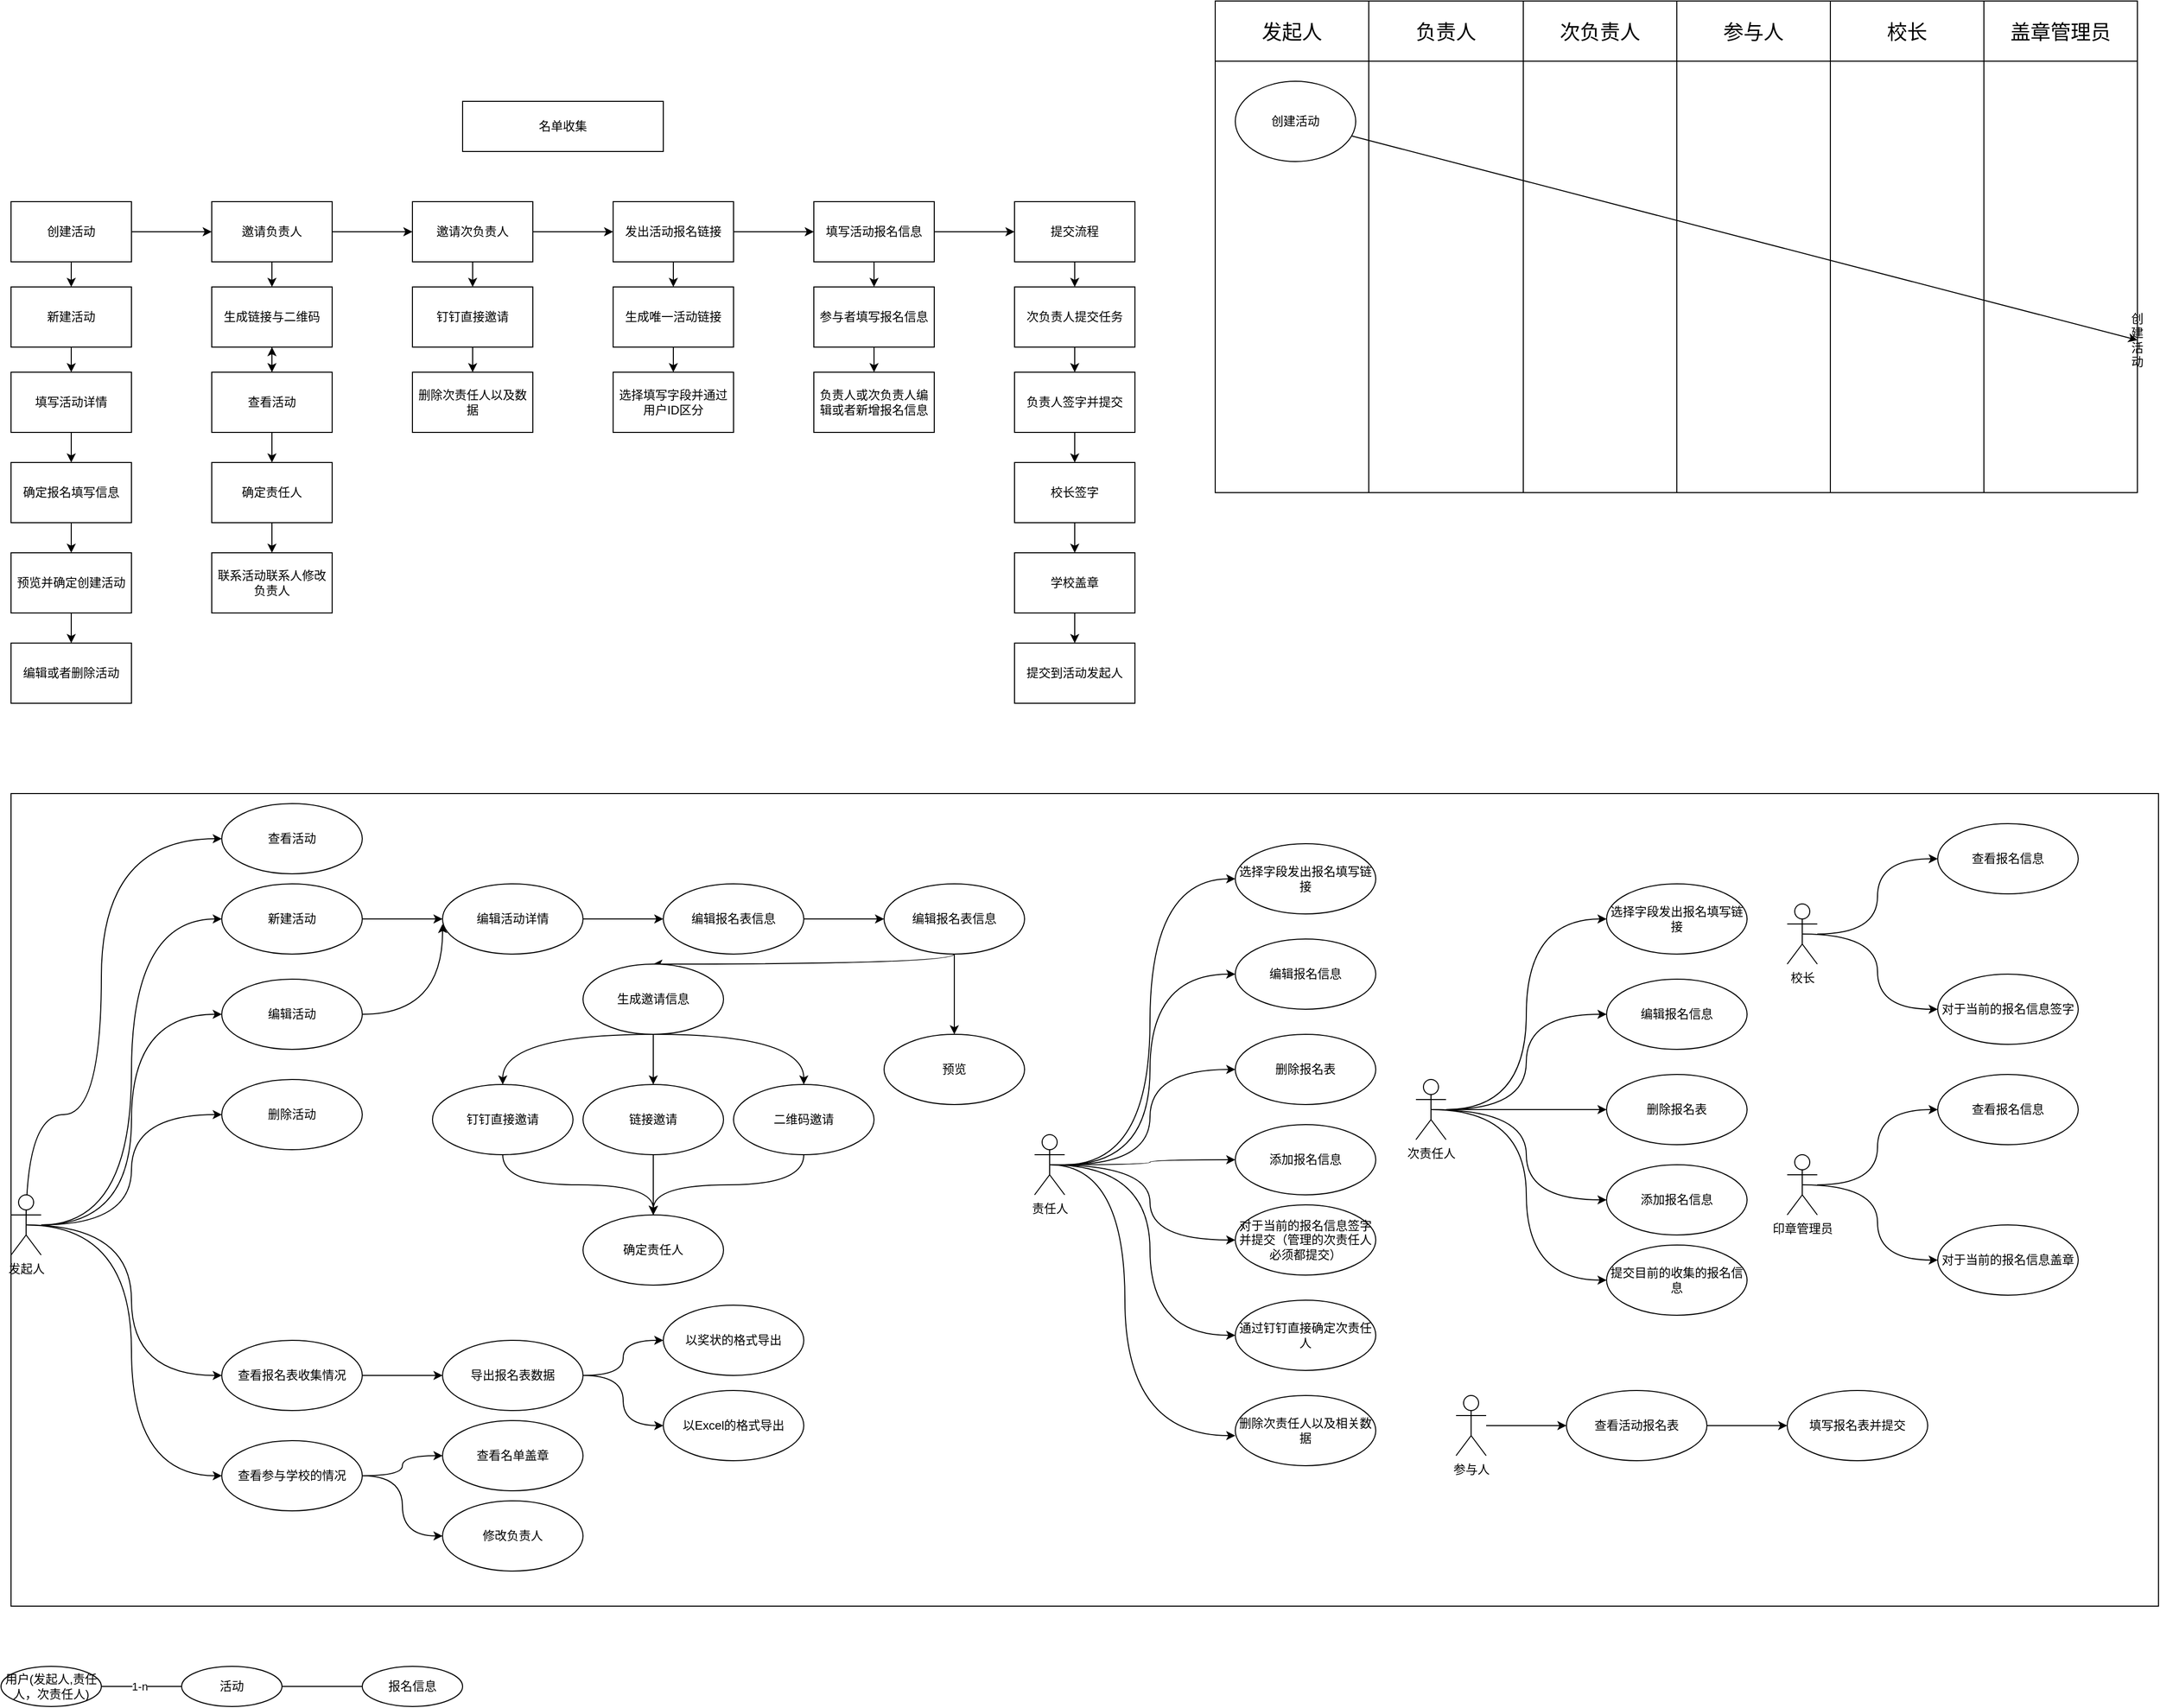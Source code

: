 <mxfile version="24.7.1" type="github">
  <diagram name="Page-1" id="edf60f1a-56cd-e834-aa8a-f176f3a09ee4">
    <mxGraphModel dx="1050" dy="557" grid="1" gridSize="10" guides="1" tooltips="1" connect="1" arrows="1" fold="1" page="1" pageScale="1" pageWidth="1100" pageHeight="850" background="none" math="0" shadow="0">
      <root>
        <mxCell id="0" />
        <mxCell id="1" parent="0" />
        <mxCell id="x5lYrM1FFVLCx4R_UeDV-64" value="" style="rounded=0;whiteSpace=wrap;html=1;movable=1;resizable=1;rotatable=1;deletable=1;editable=1;locked=0;connectable=1;" parent="1" vertex="1">
          <mxGeometry x="40" y="870" width="2140" height="810" as="geometry" />
        </mxCell>
        <mxCell id="x5lYrM1FFVLCx4R_UeDV-1" value="名单收集" style="rounded=0;whiteSpace=wrap;html=1;" parent="1" vertex="1">
          <mxGeometry x="490" y="180" width="200" height="50" as="geometry" />
        </mxCell>
        <mxCell id="x5lYrM1FFVLCx4R_UeDV-5" value="" style="edgeStyle=orthogonalEdgeStyle;rounded=0;orthogonalLoop=1;jettySize=auto;html=1;" parent="1" source="x5lYrM1FFVLCx4R_UeDV-2" target="x5lYrM1FFVLCx4R_UeDV-4" edge="1">
          <mxGeometry relative="1" as="geometry" />
        </mxCell>
        <mxCell id="x5lYrM1FFVLCx4R_UeDV-19" value="" style="edgeStyle=orthogonalEdgeStyle;rounded=0;orthogonalLoop=1;jettySize=auto;html=1;" parent="1" source="x5lYrM1FFVLCx4R_UeDV-2" target="x5lYrM1FFVLCx4R_UeDV-18" edge="1">
          <mxGeometry relative="1" as="geometry" />
        </mxCell>
        <mxCell id="x5lYrM1FFVLCx4R_UeDV-2" value="创建活动" style="rounded=0;whiteSpace=wrap;html=1;" parent="1" vertex="1">
          <mxGeometry x="40" y="280" width="120" height="60" as="geometry" />
        </mxCell>
        <mxCell id="x5lYrM1FFVLCx4R_UeDV-7" value="" style="edgeStyle=orthogonalEdgeStyle;rounded=0;orthogonalLoop=1;jettySize=auto;html=1;" parent="1" source="x5lYrM1FFVLCx4R_UeDV-4" target="x5lYrM1FFVLCx4R_UeDV-6" edge="1">
          <mxGeometry relative="1" as="geometry" />
        </mxCell>
        <mxCell id="x5lYrM1FFVLCx4R_UeDV-31" value="" style="edgeStyle=orthogonalEdgeStyle;rounded=0;orthogonalLoop=1;jettySize=auto;html=1;" parent="1" source="x5lYrM1FFVLCx4R_UeDV-4" target="x5lYrM1FFVLCx4R_UeDV-30" edge="1">
          <mxGeometry relative="1" as="geometry" />
        </mxCell>
        <mxCell id="x5lYrM1FFVLCx4R_UeDV-4" value="邀请负责人" style="rounded=0;whiteSpace=wrap;html=1;" parent="1" vertex="1">
          <mxGeometry x="240" y="280" width="120" height="60" as="geometry" />
        </mxCell>
        <mxCell id="x5lYrM1FFVLCx4R_UeDV-9" value="" style="edgeStyle=orthogonalEdgeStyle;rounded=0;orthogonalLoop=1;jettySize=auto;html=1;" parent="1" source="x5lYrM1FFVLCx4R_UeDV-6" target="x5lYrM1FFVLCx4R_UeDV-8" edge="1">
          <mxGeometry relative="1" as="geometry" />
        </mxCell>
        <mxCell id="x5lYrM1FFVLCx4R_UeDV-40" value="" style="edgeStyle=orthogonalEdgeStyle;rounded=0;orthogonalLoop=1;jettySize=auto;html=1;" parent="1" source="x5lYrM1FFVLCx4R_UeDV-6" target="x5lYrM1FFVLCx4R_UeDV-39" edge="1">
          <mxGeometry relative="1" as="geometry" />
        </mxCell>
        <mxCell id="x5lYrM1FFVLCx4R_UeDV-6" value="邀请次负责人" style="whiteSpace=wrap;html=1;rounded=0;" parent="1" vertex="1">
          <mxGeometry x="440" y="280" width="120" height="60" as="geometry" />
        </mxCell>
        <mxCell id="x5lYrM1FFVLCx4R_UeDV-11" value="" style="edgeStyle=orthogonalEdgeStyle;rounded=0;orthogonalLoop=1;jettySize=auto;html=1;" parent="1" source="x5lYrM1FFVLCx4R_UeDV-8" target="x5lYrM1FFVLCx4R_UeDV-10" edge="1">
          <mxGeometry relative="1" as="geometry" />
        </mxCell>
        <mxCell id="x5lYrM1FFVLCx4R_UeDV-44" value="" style="edgeStyle=orthogonalEdgeStyle;rounded=0;orthogonalLoop=1;jettySize=auto;html=1;" parent="1" source="x5lYrM1FFVLCx4R_UeDV-8" target="x5lYrM1FFVLCx4R_UeDV-43" edge="1">
          <mxGeometry relative="1" as="geometry" />
        </mxCell>
        <mxCell id="x5lYrM1FFVLCx4R_UeDV-8" value="发出活动报名链接" style="whiteSpace=wrap;html=1;rounded=0;" parent="1" vertex="1">
          <mxGeometry x="640" y="280" width="120" height="60" as="geometry" />
        </mxCell>
        <mxCell id="x5lYrM1FFVLCx4R_UeDV-15" value="" style="edgeStyle=orthogonalEdgeStyle;rounded=0;orthogonalLoop=1;jettySize=auto;html=1;" parent="1" source="x5lYrM1FFVLCx4R_UeDV-10" target="x5lYrM1FFVLCx4R_UeDV-14" edge="1">
          <mxGeometry relative="1" as="geometry" />
        </mxCell>
        <mxCell id="x5lYrM1FFVLCx4R_UeDV-50" value="" style="edgeStyle=orthogonalEdgeStyle;rounded=0;orthogonalLoop=1;jettySize=auto;html=1;" parent="1" source="x5lYrM1FFVLCx4R_UeDV-10" target="x5lYrM1FFVLCx4R_UeDV-49" edge="1">
          <mxGeometry relative="1" as="geometry" />
        </mxCell>
        <mxCell id="x5lYrM1FFVLCx4R_UeDV-10" value="填写活动报名信息" style="whiteSpace=wrap;html=1;rounded=0;" parent="1" vertex="1">
          <mxGeometry x="840" y="280" width="120" height="60" as="geometry" />
        </mxCell>
        <mxCell id="x5lYrM1FFVLCx4R_UeDV-54" value="" style="edgeStyle=orthogonalEdgeStyle;rounded=0;orthogonalLoop=1;jettySize=auto;html=1;" parent="1" source="x5lYrM1FFVLCx4R_UeDV-14" target="x5lYrM1FFVLCx4R_UeDV-53" edge="1">
          <mxGeometry relative="1" as="geometry" />
        </mxCell>
        <mxCell id="x5lYrM1FFVLCx4R_UeDV-14" value="提交流程" style="whiteSpace=wrap;html=1;rounded=0;" parent="1" vertex="1">
          <mxGeometry x="1040" y="280" width="120" height="60" as="geometry" />
        </mxCell>
        <mxCell id="x5lYrM1FFVLCx4R_UeDV-21" value="" style="edgeStyle=orthogonalEdgeStyle;rounded=0;orthogonalLoop=1;jettySize=auto;html=1;" parent="1" source="x5lYrM1FFVLCx4R_UeDV-18" target="x5lYrM1FFVLCx4R_UeDV-20" edge="1">
          <mxGeometry relative="1" as="geometry" />
        </mxCell>
        <mxCell id="x5lYrM1FFVLCx4R_UeDV-18" value="新建活动" style="whiteSpace=wrap;html=1;rounded=0;" parent="1" vertex="1">
          <mxGeometry x="40" y="365" width="120" height="60" as="geometry" />
        </mxCell>
        <mxCell id="x5lYrM1FFVLCx4R_UeDV-25" value="" style="edgeStyle=orthogonalEdgeStyle;rounded=0;orthogonalLoop=1;jettySize=auto;html=1;" parent="1" source="x5lYrM1FFVLCx4R_UeDV-20" target="x5lYrM1FFVLCx4R_UeDV-24" edge="1">
          <mxGeometry relative="1" as="geometry" />
        </mxCell>
        <mxCell id="x5lYrM1FFVLCx4R_UeDV-20" value="填写活动详情" style="whiteSpace=wrap;html=1;rounded=0;" parent="1" vertex="1">
          <mxGeometry x="40" y="450" width="120" height="60" as="geometry" />
        </mxCell>
        <mxCell id="x5lYrM1FFVLCx4R_UeDV-27" value="" style="edgeStyle=orthogonalEdgeStyle;rounded=0;orthogonalLoop=1;jettySize=auto;html=1;" parent="1" source="x5lYrM1FFVLCx4R_UeDV-24" target="x5lYrM1FFVLCx4R_UeDV-26" edge="1">
          <mxGeometry relative="1" as="geometry" />
        </mxCell>
        <mxCell id="x5lYrM1FFVLCx4R_UeDV-24" value="确定报名填写信息" style="whiteSpace=wrap;html=1;rounded=0;" parent="1" vertex="1">
          <mxGeometry x="40" y="540" width="120" height="60" as="geometry" />
        </mxCell>
        <mxCell id="x5lYrM1FFVLCx4R_UeDV-29" value="" style="edgeStyle=orthogonalEdgeStyle;rounded=0;orthogonalLoop=1;jettySize=auto;html=1;" parent="1" source="x5lYrM1FFVLCx4R_UeDV-26" target="x5lYrM1FFVLCx4R_UeDV-28" edge="1">
          <mxGeometry relative="1" as="geometry" />
        </mxCell>
        <mxCell id="x5lYrM1FFVLCx4R_UeDV-26" value="预览并确定创建活动" style="whiteSpace=wrap;html=1;rounded=0;" parent="1" vertex="1">
          <mxGeometry x="40" y="630" width="120" height="60" as="geometry" />
        </mxCell>
        <mxCell id="x5lYrM1FFVLCx4R_UeDV-28" value="编辑或者删除活动" style="whiteSpace=wrap;html=1;rounded=0;" parent="1" vertex="1">
          <mxGeometry x="40" y="720" width="120" height="60" as="geometry" />
        </mxCell>
        <mxCell id="x5lYrM1FFVLCx4R_UeDV-33" value="" style="edgeStyle=orthogonalEdgeStyle;rounded=0;orthogonalLoop=1;jettySize=auto;html=1;" parent="1" source="x5lYrM1FFVLCx4R_UeDV-30" target="x5lYrM1FFVLCx4R_UeDV-32" edge="1">
          <mxGeometry relative="1" as="geometry" />
        </mxCell>
        <mxCell id="x5lYrM1FFVLCx4R_UeDV-30" value="生成链接与二维码" style="whiteSpace=wrap;html=1;rounded=0;" parent="1" vertex="1">
          <mxGeometry x="240" y="365" width="120" height="60" as="geometry" />
        </mxCell>
        <mxCell id="x5lYrM1FFVLCx4R_UeDV-35" value="" style="edgeStyle=orthogonalEdgeStyle;rounded=0;orthogonalLoop=1;jettySize=auto;html=1;" parent="1" source="x5lYrM1FFVLCx4R_UeDV-32" target="x5lYrM1FFVLCx4R_UeDV-34" edge="1">
          <mxGeometry relative="1" as="geometry" />
        </mxCell>
        <mxCell id="x5lYrM1FFVLCx4R_UeDV-36" value="" style="edgeStyle=orthogonalEdgeStyle;rounded=0;orthogonalLoop=1;jettySize=auto;html=1;" parent="1" source="x5lYrM1FFVLCx4R_UeDV-32" target="x5lYrM1FFVLCx4R_UeDV-30" edge="1">
          <mxGeometry relative="1" as="geometry" />
        </mxCell>
        <mxCell id="x5lYrM1FFVLCx4R_UeDV-32" value="查看活动" style="whiteSpace=wrap;html=1;rounded=0;" parent="1" vertex="1">
          <mxGeometry x="240" y="450" width="120" height="60" as="geometry" />
        </mxCell>
        <mxCell id="x5lYrM1FFVLCx4R_UeDV-38" value="" style="edgeStyle=orthogonalEdgeStyle;rounded=0;orthogonalLoop=1;jettySize=auto;html=1;" parent="1" source="x5lYrM1FFVLCx4R_UeDV-34" target="x5lYrM1FFVLCx4R_UeDV-37" edge="1">
          <mxGeometry relative="1" as="geometry" />
        </mxCell>
        <mxCell id="x5lYrM1FFVLCx4R_UeDV-34" value="确定责任人" style="whiteSpace=wrap;html=1;rounded=0;" parent="1" vertex="1">
          <mxGeometry x="240" y="540" width="120" height="60" as="geometry" />
        </mxCell>
        <mxCell id="x5lYrM1FFVLCx4R_UeDV-37" value="联系活动联系人修改负责人" style="whiteSpace=wrap;html=1;rounded=0;" parent="1" vertex="1">
          <mxGeometry x="240" y="630" width="120" height="60" as="geometry" />
        </mxCell>
        <mxCell id="x5lYrM1FFVLCx4R_UeDV-42" value="" style="edgeStyle=orthogonalEdgeStyle;rounded=0;orthogonalLoop=1;jettySize=auto;html=1;" parent="1" source="x5lYrM1FFVLCx4R_UeDV-39" target="x5lYrM1FFVLCx4R_UeDV-41" edge="1">
          <mxGeometry relative="1" as="geometry" />
        </mxCell>
        <mxCell id="x5lYrM1FFVLCx4R_UeDV-39" value="钉钉直接邀请" style="whiteSpace=wrap;html=1;rounded=0;" parent="1" vertex="1">
          <mxGeometry x="440" y="365" width="120" height="60" as="geometry" />
        </mxCell>
        <mxCell id="x5lYrM1FFVLCx4R_UeDV-41" value="删除次责任人以及数据" style="whiteSpace=wrap;html=1;rounded=0;" parent="1" vertex="1">
          <mxGeometry x="440" y="450" width="120" height="60" as="geometry" />
        </mxCell>
        <mxCell id="x5lYrM1FFVLCx4R_UeDV-46" value="" style="edgeStyle=orthogonalEdgeStyle;rounded=0;orthogonalLoop=1;jettySize=auto;html=1;" parent="1" source="x5lYrM1FFVLCx4R_UeDV-43" target="x5lYrM1FFVLCx4R_UeDV-45" edge="1">
          <mxGeometry relative="1" as="geometry" />
        </mxCell>
        <mxCell id="x5lYrM1FFVLCx4R_UeDV-43" value="生成唯一活动链接" style="whiteSpace=wrap;html=1;rounded=0;" parent="1" vertex="1">
          <mxGeometry x="640" y="365" width="120" height="60" as="geometry" />
        </mxCell>
        <mxCell id="x5lYrM1FFVLCx4R_UeDV-45" value="选择填写字段并通过用户ID区分" style="whiteSpace=wrap;html=1;rounded=0;" parent="1" vertex="1">
          <mxGeometry x="640" y="450" width="120" height="60" as="geometry" />
        </mxCell>
        <mxCell id="x5lYrM1FFVLCx4R_UeDV-52" value="" style="edgeStyle=orthogonalEdgeStyle;rounded=0;orthogonalLoop=1;jettySize=auto;html=1;" parent="1" source="x5lYrM1FFVLCx4R_UeDV-49" target="x5lYrM1FFVLCx4R_UeDV-51" edge="1">
          <mxGeometry relative="1" as="geometry" />
        </mxCell>
        <mxCell id="x5lYrM1FFVLCx4R_UeDV-49" value="参与者填写报名信息" style="whiteSpace=wrap;html=1;rounded=0;" parent="1" vertex="1">
          <mxGeometry x="840" y="365" width="120" height="60" as="geometry" />
        </mxCell>
        <mxCell id="x5lYrM1FFVLCx4R_UeDV-51" value="负责人或次负责人编辑或者新增报名信息" style="whiteSpace=wrap;html=1;rounded=0;" parent="1" vertex="1">
          <mxGeometry x="840" y="450" width="120" height="60" as="geometry" />
        </mxCell>
        <mxCell id="x5lYrM1FFVLCx4R_UeDV-56" value="" style="edgeStyle=orthogonalEdgeStyle;rounded=0;orthogonalLoop=1;jettySize=auto;html=1;" parent="1" source="x5lYrM1FFVLCx4R_UeDV-53" target="x5lYrM1FFVLCx4R_UeDV-55" edge="1">
          <mxGeometry relative="1" as="geometry" />
        </mxCell>
        <mxCell id="x5lYrM1FFVLCx4R_UeDV-53" value="次负责人提交任务" style="whiteSpace=wrap;html=1;rounded=0;" parent="1" vertex="1">
          <mxGeometry x="1040" y="365" width="120" height="60" as="geometry" />
        </mxCell>
        <mxCell id="x5lYrM1FFVLCx4R_UeDV-58" value="" style="edgeStyle=orthogonalEdgeStyle;rounded=0;orthogonalLoop=1;jettySize=auto;html=1;" parent="1" source="x5lYrM1FFVLCx4R_UeDV-55" target="x5lYrM1FFVLCx4R_UeDV-57" edge="1">
          <mxGeometry relative="1" as="geometry" />
        </mxCell>
        <mxCell id="x5lYrM1FFVLCx4R_UeDV-55" value="负责人签字并提交" style="whiteSpace=wrap;html=1;rounded=0;" parent="1" vertex="1">
          <mxGeometry x="1040" y="450" width="120" height="60" as="geometry" />
        </mxCell>
        <mxCell id="x5lYrM1FFVLCx4R_UeDV-60" value="" style="edgeStyle=orthogonalEdgeStyle;rounded=0;orthogonalLoop=1;jettySize=auto;html=1;" parent="1" source="x5lYrM1FFVLCx4R_UeDV-57" target="x5lYrM1FFVLCx4R_UeDV-59" edge="1">
          <mxGeometry relative="1" as="geometry" />
        </mxCell>
        <mxCell id="x5lYrM1FFVLCx4R_UeDV-57" value="校长签字" style="whiteSpace=wrap;html=1;rounded=0;" parent="1" vertex="1">
          <mxGeometry x="1040" y="540" width="120" height="60" as="geometry" />
        </mxCell>
        <mxCell id="x5lYrM1FFVLCx4R_UeDV-62" value="" style="edgeStyle=orthogonalEdgeStyle;rounded=0;orthogonalLoop=1;jettySize=auto;html=1;" parent="1" source="x5lYrM1FFVLCx4R_UeDV-59" target="x5lYrM1FFVLCx4R_UeDV-61" edge="1">
          <mxGeometry relative="1" as="geometry" />
        </mxCell>
        <mxCell id="x5lYrM1FFVLCx4R_UeDV-59" value="学校盖章" style="whiteSpace=wrap;html=1;rounded=0;" parent="1" vertex="1">
          <mxGeometry x="1040" y="630" width="120" height="60" as="geometry" />
        </mxCell>
        <mxCell id="x5lYrM1FFVLCx4R_UeDV-61" value="提交到活动发起人" style="whiteSpace=wrap;html=1;rounded=0;" parent="1" vertex="1">
          <mxGeometry x="1040" y="720" width="120" height="60" as="geometry" />
        </mxCell>
        <mxCell id="x5lYrM1FFVLCx4R_UeDV-71" value="" style="edgeStyle=orthogonalEdgeStyle;rounded=0;orthogonalLoop=1;jettySize=auto;html=1;curved=1;entryX=1;entryY=0.5;entryDx=0;entryDy=0;movable=1;resizable=1;rotatable=1;deletable=1;editable=1;locked=0;connectable=1;" parent="1" source="x5lYrM1FFVLCx4R_UeDV-63" target="x5lYrM1FFVLCx4R_UeDV-70" edge="1">
          <mxGeometry relative="1" as="geometry" />
        </mxCell>
        <mxCell id="x5lYrM1FFVLCx4R_UeDV-75" value="" style="edgeStyle=orthogonalEdgeStyle;rounded=0;orthogonalLoop=1;jettySize=auto;html=1;curved=1;entryX=1;entryY=0.5;entryDx=0;entryDy=0;movable=1;resizable=1;rotatable=1;deletable=1;editable=1;locked=0;connectable=1;" parent="1" source="x5lYrM1FFVLCx4R_UeDV-63" target="x5lYrM1FFVLCx4R_UeDV-78" edge="1">
          <mxGeometry relative="1" as="geometry">
            <mxPoint x="325.0" y="1015.0" as="targetPoint" />
          </mxGeometry>
        </mxCell>
        <mxCell id="x5lYrM1FFVLCx4R_UeDV-82" value="" style="edgeStyle=orthogonalEdgeStyle;rounded=0;orthogonalLoop=1;jettySize=auto;html=1;entryX=1;entryY=0.5;entryDx=0;entryDy=0;curved=1;movable=1;resizable=1;rotatable=1;deletable=1;editable=1;locked=0;connectable=1;" parent="1" source="x5lYrM1FFVLCx4R_UeDV-63" target="x5lYrM1FFVLCx4R_UeDV-80" edge="1">
          <mxGeometry relative="1" as="geometry">
            <mxPoint x="210" y="1140" as="targetPoint" />
          </mxGeometry>
        </mxCell>
        <mxCell id="x5lYrM1FFVLCx4R_UeDV-201" style="edgeStyle=orthogonalEdgeStyle;rounded=0;orthogonalLoop=1;jettySize=auto;html=1;entryX=1;entryY=0.5;entryDx=0;entryDy=0;curved=1;exitX=0.5;exitY=0.5;exitDx=0;exitDy=0;exitPerimeter=0;" parent="1" source="x5lYrM1FFVLCx4R_UeDV-63" target="x5lYrM1FFVLCx4R_UeDV-200" edge="1">
          <mxGeometry relative="1" as="geometry">
            <mxPoint x="110" y="1091" as="sourcePoint" />
            <Array as="points">
              <mxPoint x="55" y="1190" />
              <mxPoint x="130" y="1190" />
              <mxPoint x="130" y="915" />
            </Array>
          </mxGeometry>
        </mxCell>
        <mxCell id="IsivEMsxrxezTofvStYW-6" style="edgeStyle=orthogonalEdgeStyle;rounded=0;orthogonalLoop=1;jettySize=auto;html=1;exitX=0.5;exitY=0.5;exitDx=0;exitDy=0;exitPerimeter=0;entryX=1;entryY=0.5;entryDx=0;entryDy=0;curved=1;" parent="1" source="x5lYrM1FFVLCx4R_UeDV-63" target="IsivEMsxrxezTofvStYW-5" edge="1">
          <mxGeometry relative="1" as="geometry" />
        </mxCell>
        <mxCell id="IsivEMsxrxezTofvStYW-9" style="edgeStyle=orthogonalEdgeStyle;rounded=0;orthogonalLoop=1;jettySize=auto;html=1;exitX=0.5;exitY=0.5;exitDx=0;exitDy=0;exitPerimeter=0;entryX=1;entryY=0.5;entryDx=0;entryDy=0;curved=1;" parent="1" source="x5lYrM1FFVLCx4R_UeDV-63" target="IsivEMsxrxezTofvStYW-7" edge="1">
          <mxGeometry relative="1" as="geometry" />
        </mxCell>
        <mxCell id="x5lYrM1FFVLCx4R_UeDV-63" value="发起人" style="shape=umlActor;verticalLabelPosition=bottom;verticalAlign=top;html=1;movable=1;resizable=1;rotatable=1;deletable=1;editable=1;locked=0;connectable=1;" parent="1" vertex="1">
          <mxGeometry x="40" y="1270" width="30" height="60" as="geometry" />
        </mxCell>
        <mxCell id="x5lYrM1FFVLCx4R_UeDV-84" value="" style="edgeStyle=orthogonalEdgeStyle;rounded=0;orthogonalLoop=1;jettySize=auto;html=1;movable=1;resizable=1;rotatable=1;deletable=1;editable=1;locked=0;connectable=1;" parent="1" source="x5lYrM1FFVLCx4R_UeDV-70" target="x5lYrM1FFVLCx4R_UeDV-83" edge="1">
          <mxGeometry relative="1" as="geometry" />
        </mxCell>
        <mxCell id="x5lYrM1FFVLCx4R_UeDV-70" value="新建活动" style="ellipse;whiteSpace=wrap;html=1;verticalAlign=middle;direction=west;movable=1;resizable=1;rotatable=1;deletable=1;editable=1;locked=0;connectable=1;" parent="1" vertex="1">
          <mxGeometry x="250" y="960" width="140" height="70" as="geometry" />
        </mxCell>
        <mxCell id="x5lYrM1FFVLCx4R_UeDV-86" style="edgeStyle=orthogonalEdgeStyle;rounded=0;orthogonalLoop=1;jettySize=auto;html=1;exitX=0;exitY=0.5;exitDx=0;exitDy=0;curved=1;movable=1;resizable=1;rotatable=1;deletable=1;editable=1;locked=0;connectable=1;" parent="1" source="x5lYrM1FFVLCx4R_UeDV-78" edge="1">
          <mxGeometry relative="1" as="geometry">
            <mxPoint x="470.0" y="1000.0" as="targetPoint" />
          </mxGeometry>
        </mxCell>
        <mxCell id="x5lYrM1FFVLCx4R_UeDV-78" value="编辑活动" style="ellipse;whiteSpace=wrap;html=1;verticalAlign=middle;direction=west;movable=1;resizable=1;rotatable=1;deletable=1;editable=1;locked=0;connectable=1;" parent="1" vertex="1">
          <mxGeometry x="250" y="1055" width="140" height="70" as="geometry" />
        </mxCell>
        <mxCell id="x5lYrM1FFVLCx4R_UeDV-80" value="删除活动" style="ellipse;whiteSpace=wrap;html=1;verticalAlign=middle;direction=west;movable=1;resizable=1;rotatable=1;deletable=1;editable=1;locked=0;connectable=1;" parent="1" vertex="1">
          <mxGeometry x="250" y="1155" width="140" height="70" as="geometry" />
        </mxCell>
        <mxCell id="x5lYrM1FFVLCx4R_UeDV-88" value="" style="edgeStyle=orthogonalEdgeStyle;rounded=0;orthogonalLoop=1;jettySize=auto;html=1;movable=1;resizable=1;rotatable=1;deletable=1;editable=1;locked=0;connectable=1;" parent="1" source="x5lYrM1FFVLCx4R_UeDV-83" target="x5lYrM1FFVLCx4R_UeDV-87" edge="1">
          <mxGeometry relative="1" as="geometry" />
        </mxCell>
        <mxCell id="x5lYrM1FFVLCx4R_UeDV-83" value="编辑活动详情" style="ellipse;whiteSpace=wrap;html=1;verticalAlign=middle;direction=west;movable=1;resizable=1;rotatable=1;deletable=1;editable=1;locked=0;connectable=1;" parent="1" vertex="1">
          <mxGeometry x="470" y="960" width="140" height="70" as="geometry" />
        </mxCell>
        <mxCell id="x5lYrM1FFVLCx4R_UeDV-90" value="" style="edgeStyle=orthogonalEdgeStyle;rounded=0;orthogonalLoop=1;jettySize=auto;html=1;movable=1;resizable=1;rotatable=1;deletable=1;editable=1;locked=0;connectable=1;" parent="1" source="x5lYrM1FFVLCx4R_UeDV-87" target="x5lYrM1FFVLCx4R_UeDV-89" edge="1">
          <mxGeometry relative="1" as="geometry" />
        </mxCell>
        <mxCell id="x5lYrM1FFVLCx4R_UeDV-87" value="编辑报名表信息" style="ellipse;whiteSpace=wrap;html=1;verticalAlign=middle;direction=west;movable=1;resizable=1;rotatable=1;deletable=1;editable=1;locked=0;connectable=1;" parent="1" vertex="1">
          <mxGeometry x="690" y="960" width="140" height="70" as="geometry" />
        </mxCell>
        <mxCell id="x5lYrM1FFVLCx4R_UeDV-111" value="" style="edgeStyle=orthogonalEdgeStyle;rounded=0;orthogonalLoop=1;jettySize=auto;html=1;curved=1;movable=1;resizable=1;rotatable=1;deletable=1;editable=1;locked=0;connectable=1;" parent="1" source="x5lYrM1FFVLCx4R_UeDV-89" target="x5lYrM1FFVLCx4R_UeDV-91" edge="1">
          <mxGeometry relative="1" as="geometry">
            <Array as="points">
              <mxPoint x="980" y="1040" />
            </Array>
          </mxGeometry>
        </mxCell>
        <mxCell id="x5lYrM1FFVLCx4R_UeDV-113" value="" style="edgeStyle=orthogonalEdgeStyle;rounded=0;orthogonalLoop=1;jettySize=auto;html=1;movable=1;resizable=1;rotatable=1;deletable=1;editable=1;locked=0;connectable=1;" parent="1" source="x5lYrM1FFVLCx4R_UeDV-89" target="x5lYrM1FFVLCx4R_UeDV-112" edge="1">
          <mxGeometry relative="1" as="geometry" />
        </mxCell>
        <mxCell id="x5lYrM1FFVLCx4R_UeDV-89" value="编辑报名表信息" style="ellipse;whiteSpace=wrap;html=1;verticalAlign=middle;direction=west;movable=1;resizable=1;rotatable=1;deletable=1;editable=1;locked=0;connectable=1;" parent="1" vertex="1">
          <mxGeometry x="910" y="960" width="140" height="70" as="geometry" />
        </mxCell>
        <mxCell id="x5lYrM1FFVLCx4R_UeDV-115" value="" style="edgeStyle=orthogonalEdgeStyle;rounded=0;orthogonalLoop=1;jettySize=auto;html=1;curved=1;movable=1;resizable=1;rotatable=1;deletable=1;editable=1;locked=0;connectable=1;" parent="1" target="x5lYrM1FFVLCx4R_UeDV-114" edge="1">
          <mxGeometry relative="1" as="geometry">
            <mxPoint x="680" y="1110" as="sourcePoint" />
          </mxGeometry>
        </mxCell>
        <mxCell id="x5lYrM1FFVLCx4R_UeDV-117" value="" style="edgeStyle=orthogonalEdgeStyle;rounded=0;orthogonalLoop=1;jettySize=auto;html=1;exitX=0.5;exitY=0;exitDx=0;exitDy=0;curved=1;movable=1;resizable=1;rotatable=1;deletable=1;editable=1;locked=0;connectable=1;" parent="1" source="x5lYrM1FFVLCx4R_UeDV-91" target="x5lYrM1FFVLCx4R_UeDV-116" edge="1">
          <mxGeometry relative="1" as="geometry">
            <Array as="points">
              <mxPoint x="830" y="1110" />
            </Array>
          </mxGeometry>
        </mxCell>
        <mxCell id="x5lYrM1FFVLCx4R_UeDV-119" value="" style="edgeStyle=orthogonalEdgeStyle;rounded=0;orthogonalLoop=1;jettySize=auto;html=1;movable=1;resizable=1;rotatable=1;deletable=1;editable=1;locked=0;connectable=1;" parent="1" source="x5lYrM1FFVLCx4R_UeDV-91" target="x5lYrM1FFVLCx4R_UeDV-118" edge="1">
          <mxGeometry relative="1" as="geometry" />
        </mxCell>
        <mxCell id="x5lYrM1FFVLCx4R_UeDV-91" value="生成邀请信息" style="ellipse;whiteSpace=wrap;html=1;verticalAlign=middle;direction=west;movable=1;resizable=1;rotatable=1;deletable=1;editable=1;locked=0;connectable=1;" parent="1" vertex="1">
          <mxGeometry x="610" y="1040" width="140" height="70" as="geometry" />
        </mxCell>
        <mxCell id="x5lYrM1FFVLCx4R_UeDV-112" value="预览" style="ellipse;whiteSpace=wrap;html=1;verticalAlign=middle;direction=west;movable=1;resizable=1;rotatable=1;deletable=1;editable=1;locked=0;connectable=1;" parent="1" vertex="1">
          <mxGeometry x="910" y="1110" width="140" height="70" as="geometry" />
        </mxCell>
        <mxCell id="IsivEMsxrxezTofvStYW-25" style="edgeStyle=orthogonalEdgeStyle;rounded=0;orthogonalLoop=1;jettySize=auto;html=1;exitX=0.5;exitY=0;exitDx=0;exitDy=0;curved=1;" parent="1" source="x5lYrM1FFVLCx4R_UeDV-114" target="IsivEMsxrxezTofvStYW-24" edge="1">
          <mxGeometry relative="1" as="geometry" />
        </mxCell>
        <mxCell id="x5lYrM1FFVLCx4R_UeDV-114" value="钉钉直接邀请" style="ellipse;whiteSpace=wrap;html=1;verticalAlign=middle;direction=west;movable=1;resizable=1;rotatable=1;deletable=1;editable=1;locked=0;connectable=1;" parent="1" vertex="1">
          <mxGeometry x="460" y="1160" width="140" height="70" as="geometry" />
        </mxCell>
        <mxCell id="IsivEMsxrxezTofvStYW-27" style="edgeStyle=orthogonalEdgeStyle;rounded=0;orthogonalLoop=1;jettySize=auto;html=1;exitX=0.5;exitY=0;exitDx=0;exitDy=0;curved=1;" parent="1" source="x5lYrM1FFVLCx4R_UeDV-116" edge="1">
          <mxGeometry relative="1" as="geometry">
            <mxPoint x="680" y="1290" as="targetPoint" />
          </mxGeometry>
        </mxCell>
        <mxCell id="x5lYrM1FFVLCx4R_UeDV-116" value="二维码邀请" style="ellipse;whiteSpace=wrap;html=1;verticalAlign=middle;direction=west;movable=1;resizable=1;rotatable=1;deletable=1;editable=1;locked=0;connectable=1;" parent="1" vertex="1">
          <mxGeometry x="760" y="1160" width="140" height="70" as="geometry" />
        </mxCell>
        <mxCell id="IsivEMsxrxezTofvStYW-26" style="edgeStyle=orthogonalEdgeStyle;rounded=0;orthogonalLoop=1;jettySize=auto;html=1;" parent="1" source="x5lYrM1FFVLCx4R_UeDV-118" edge="1">
          <mxGeometry relative="1" as="geometry">
            <mxPoint x="680" y="1290" as="targetPoint" />
          </mxGeometry>
        </mxCell>
        <mxCell id="x5lYrM1FFVLCx4R_UeDV-118" value="链接邀请" style="ellipse;whiteSpace=wrap;html=1;verticalAlign=middle;direction=west;movable=1;resizable=1;rotatable=1;deletable=1;editable=1;locked=0;connectable=1;" parent="1" vertex="1">
          <mxGeometry x="610" y="1160" width="140" height="70" as="geometry" />
        </mxCell>
        <mxCell id="x5lYrM1FFVLCx4R_UeDV-200" value="查看活动" style="ellipse;whiteSpace=wrap;html=1;verticalAlign=middle;direction=west;movable=1;resizable=1;rotatable=1;deletable=1;editable=1;locked=0;connectable=1;" parent="1" vertex="1">
          <mxGeometry x="250" y="880" width="140" height="70" as="geometry" />
        </mxCell>
        <mxCell id="x5lYrM1FFVLCx4R_UeDV-220" value="" style="edgeStyle=orthogonalEdgeStyle;rounded=0;orthogonalLoop=1;jettySize=auto;html=1;curved=1;entryX=1;entryY=0.5;entryDx=0;entryDy=0;movable=1;resizable=1;rotatable=1;deletable=1;editable=1;locked=0;connectable=1;" parent="1" source="x5lYrM1FFVLCx4R_UeDV-225" target="x5lYrM1FFVLCx4R_UeDV-226" edge="1">
          <mxGeometry relative="1" as="geometry" />
        </mxCell>
        <mxCell id="x5lYrM1FFVLCx4R_UeDV-221" value="" style="edgeStyle=orthogonalEdgeStyle;rounded=0;orthogonalLoop=1;jettySize=auto;html=1;curved=1;entryX=1;entryY=0.5;entryDx=0;entryDy=0;movable=1;resizable=1;rotatable=1;deletable=1;editable=1;locked=0;connectable=1;" parent="1" source="x5lYrM1FFVLCx4R_UeDV-225" target="x5lYrM1FFVLCx4R_UeDV-227" edge="1">
          <mxGeometry relative="1" as="geometry">
            <mxPoint x="1335.0" y="975.0" as="targetPoint" />
          </mxGeometry>
        </mxCell>
        <mxCell id="x5lYrM1FFVLCx4R_UeDV-222" value="" style="edgeStyle=orthogonalEdgeStyle;rounded=0;orthogonalLoop=1;jettySize=auto;html=1;entryX=1;entryY=0.5;entryDx=0;entryDy=0;curved=1;movable=1;resizable=1;rotatable=1;deletable=1;editable=1;locked=0;connectable=1;" parent="1" source="x5lYrM1FFVLCx4R_UeDV-225" target="x5lYrM1FFVLCx4R_UeDV-228" edge="1">
          <mxGeometry relative="1" as="geometry">
            <mxPoint x="1220" y="1100" as="targetPoint" />
          </mxGeometry>
        </mxCell>
        <mxCell id="x5lYrM1FFVLCx4R_UeDV-223" style="edgeStyle=orthogonalEdgeStyle;rounded=0;orthogonalLoop=1;jettySize=auto;html=1;exitX=0.5;exitY=0.5;exitDx=0;exitDy=0;exitPerimeter=0;entryX=1;entryY=0.5;entryDx=0;entryDy=0;curved=1;" parent="1" source="x5lYrM1FFVLCx4R_UeDV-225" target="x5lYrM1FFVLCx4R_UeDV-229" edge="1">
          <mxGeometry relative="1" as="geometry" />
        </mxCell>
        <mxCell id="x5lYrM1FFVLCx4R_UeDV-224" style="edgeStyle=orthogonalEdgeStyle;rounded=0;orthogonalLoop=1;jettySize=auto;html=1;exitX=0.5;exitY=0.5;exitDx=0;exitDy=0;exitPerimeter=0;entryX=1;entryY=0.5;entryDx=0;entryDy=0;curved=1;" parent="1" source="x5lYrM1FFVLCx4R_UeDV-225" target="x5lYrM1FFVLCx4R_UeDV-230" edge="1">
          <mxGeometry relative="1" as="geometry" />
        </mxCell>
        <mxCell id="IsivEMsxrxezTofvStYW-37" style="edgeStyle=orthogonalEdgeStyle;rounded=0;orthogonalLoop=1;jettySize=auto;html=1;exitX=0.5;exitY=0.5;exitDx=0;exitDy=0;exitPerimeter=0;curved=1;" parent="1" source="x5lYrM1FFVLCx4R_UeDV-225" edge="1">
          <mxGeometry relative="1" as="geometry">
            <mxPoint x="1260" y="1510" as="targetPoint" />
            <Array as="points">
              <mxPoint x="1150" y="1240" />
              <mxPoint x="1150" y="1510" />
            </Array>
          </mxGeometry>
        </mxCell>
        <mxCell id="x5lYrM1FFVLCx4R_UeDV-225" value="责任人" style="shape=umlActor;verticalLabelPosition=bottom;verticalAlign=top;html=1;movable=1;resizable=1;rotatable=1;deletable=1;editable=1;locked=0;connectable=1;" parent="1" vertex="1">
          <mxGeometry x="1060" y="1210" width="30" height="60" as="geometry" />
        </mxCell>
        <mxCell id="x5lYrM1FFVLCx4R_UeDV-226" value="选择字段发出报名填写链接" style="ellipse;whiteSpace=wrap;html=1;verticalAlign=middle;direction=west;movable=1;resizable=1;rotatable=1;deletable=1;editable=1;locked=0;connectable=1;" parent="1" vertex="1">
          <mxGeometry x="1260" y="920" width="140" height="70" as="geometry" />
        </mxCell>
        <mxCell id="x5lYrM1FFVLCx4R_UeDV-227" value="编辑报名信息" style="ellipse;whiteSpace=wrap;html=1;verticalAlign=middle;direction=west;movable=1;resizable=1;rotatable=1;deletable=1;editable=1;locked=0;connectable=1;" parent="1" vertex="1">
          <mxGeometry x="1260" y="1015" width="140" height="70" as="geometry" />
        </mxCell>
        <mxCell id="x5lYrM1FFVLCx4R_UeDV-228" value="删除报名表" style="ellipse;whiteSpace=wrap;html=1;verticalAlign=middle;direction=west;movable=1;resizable=1;rotatable=1;deletable=1;editable=1;locked=0;connectable=1;" parent="1" vertex="1">
          <mxGeometry x="1260" y="1110" width="140" height="70" as="geometry" />
        </mxCell>
        <mxCell id="x5lYrM1FFVLCx4R_UeDV-229" value="添加报名信息" style="ellipse;whiteSpace=wrap;html=1;verticalAlign=middle;direction=west;movable=1;resizable=1;rotatable=1;deletable=1;editable=1;locked=0;connectable=1;" parent="1" vertex="1">
          <mxGeometry x="1260" y="1200" width="140" height="70" as="geometry" />
        </mxCell>
        <mxCell id="x5lYrM1FFVLCx4R_UeDV-230" value="对于当前的报名信息签字并提交（管理的次责任人必须都提交）" style="ellipse;whiteSpace=wrap;html=1;verticalAlign=middle;direction=west;movable=1;resizable=1;rotatable=1;deletable=1;editable=1;locked=0;connectable=1;" parent="1" vertex="1">
          <mxGeometry x="1260" y="1280" width="140" height="70" as="geometry" />
        </mxCell>
        <mxCell id="IsivEMsxrxezTofvStYW-11" value="" style="edgeStyle=orthogonalEdgeStyle;rounded=0;orthogonalLoop=1;jettySize=auto;html=1;" parent="1" source="IsivEMsxrxezTofvStYW-5" target="IsivEMsxrxezTofvStYW-10" edge="1">
          <mxGeometry relative="1" as="geometry" />
        </mxCell>
        <mxCell id="IsivEMsxrxezTofvStYW-5" value="查看报名表收集情况" style="ellipse;whiteSpace=wrap;html=1;verticalAlign=middle;direction=west;movable=1;resizable=1;rotatable=1;deletable=1;editable=1;locked=0;connectable=1;" parent="1" vertex="1">
          <mxGeometry x="250" y="1415" width="140" height="70" as="geometry" />
        </mxCell>
        <mxCell id="IsivEMsxrxezTofvStYW-18" value="" style="edgeStyle=orthogonalEdgeStyle;rounded=0;orthogonalLoop=1;jettySize=auto;html=1;curved=1;" parent="1" source="IsivEMsxrxezTofvStYW-7" target="IsivEMsxrxezTofvStYW-17" edge="1">
          <mxGeometry relative="1" as="geometry" />
        </mxCell>
        <mxCell id="IsivEMsxrxezTofvStYW-23" value="" style="edgeStyle=orthogonalEdgeStyle;rounded=0;orthogonalLoop=1;jettySize=auto;html=1;curved=1;" parent="1" source="IsivEMsxrxezTofvStYW-7" target="IsivEMsxrxezTofvStYW-22" edge="1">
          <mxGeometry relative="1" as="geometry" />
        </mxCell>
        <mxCell id="IsivEMsxrxezTofvStYW-7" value="查看参与学校的情况" style="ellipse;whiteSpace=wrap;html=1;verticalAlign=middle;direction=west;movable=1;resizable=1;rotatable=1;deletable=1;editable=1;locked=0;connectable=1;" parent="1" vertex="1">
          <mxGeometry x="250" y="1515" width="140" height="70" as="geometry" />
        </mxCell>
        <mxCell id="IsivEMsxrxezTofvStYW-8" style="edgeStyle=orthogonalEdgeStyle;rounded=0;orthogonalLoop=1;jettySize=auto;html=1;exitX=0.5;exitY=0;exitDx=0;exitDy=0;" parent="1" source="IsivEMsxrxezTofvStYW-7" target="IsivEMsxrxezTofvStYW-7" edge="1">
          <mxGeometry relative="1" as="geometry" />
        </mxCell>
        <mxCell id="IsivEMsxrxezTofvStYW-13" value="" style="edgeStyle=orthogonalEdgeStyle;rounded=0;orthogonalLoop=1;jettySize=auto;html=1;curved=1;" parent="1" source="IsivEMsxrxezTofvStYW-10" target="IsivEMsxrxezTofvStYW-12" edge="1">
          <mxGeometry relative="1" as="geometry" />
        </mxCell>
        <mxCell id="IsivEMsxrxezTofvStYW-16" value="" style="edgeStyle=orthogonalEdgeStyle;rounded=0;orthogonalLoop=1;jettySize=auto;html=1;curved=1;" parent="1" source="IsivEMsxrxezTofvStYW-10" target="IsivEMsxrxezTofvStYW-15" edge="1">
          <mxGeometry relative="1" as="geometry" />
        </mxCell>
        <mxCell id="IsivEMsxrxezTofvStYW-10" value="导出报名表数据" style="ellipse;whiteSpace=wrap;html=1;verticalAlign=middle;direction=west;movable=1;resizable=1;rotatable=1;deletable=1;editable=1;locked=0;connectable=1;" parent="1" vertex="1">
          <mxGeometry x="470" y="1415" width="140" height="70" as="geometry" />
        </mxCell>
        <mxCell id="IsivEMsxrxezTofvStYW-12" value="以Excel的格式导出" style="ellipse;whiteSpace=wrap;html=1;verticalAlign=middle;direction=west;movable=1;resizable=1;rotatable=1;deletable=1;editable=1;locked=0;connectable=1;" parent="1" vertex="1">
          <mxGeometry x="690" y="1465" width="140" height="70" as="geometry" />
        </mxCell>
        <mxCell id="IsivEMsxrxezTofvStYW-15" value="以奖状的格式导出" style="ellipse;whiteSpace=wrap;html=1;verticalAlign=middle;direction=west;movable=1;resizable=1;rotatable=1;deletable=1;editable=1;locked=0;connectable=1;" parent="1" vertex="1">
          <mxGeometry x="690" y="1380" width="140" height="70" as="geometry" />
        </mxCell>
        <mxCell id="IsivEMsxrxezTofvStYW-17" value="修改负责人" style="ellipse;whiteSpace=wrap;html=1;verticalAlign=middle;direction=west;movable=1;resizable=1;rotatable=1;deletable=1;editable=1;locked=0;connectable=1;" parent="1" vertex="1">
          <mxGeometry x="470" y="1575" width="140" height="70" as="geometry" />
        </mxCell>
        <mxCell id="IsivEMsxrxezTofvStYW-22" value="查看名单盖章" style="ellipse;whiteSpace=wrap;html=1;verticalAlign=middle;direction=west;movable=1;resizable=1;rotatable=1;deletable=1;editable=1;locked=0;connectable=1;" parent="1" vertex="1">
          <mxGeometry x="470" y="1495" width="140" height="70" as="geometry" />
        </mxCell>
        <mxCell id="IsivEMsxrxezTofvStYW-24" value="确定责任人" style="ellipse;whiteSpace=wrap;html=1;verticalAlign=middle;direction=west;movable=1;resizable=1;rotatable=1;deletable=1;editable=1;locked=0;connectable=1;" parent="1" vertex="1">
          <mxGeometry x="610" y="1290" width="140" height="70" as="geometry" />
        </mxCell>
        <mxCell id="IsivEMsxrxezTofvStYW-28" value="" style="edgeStyle=orthogonalEdgeStyle;rounded=0;orthogonalLoop=1;jettySize=auto;html=1;curved=1;entryX=1;entryY=0.5;entryDx=0;entryDy=0;movable=1;resizable=1;rotatable=1;deletable=1;editable=1;locked=0;connectable=1;exitX=0.5;exitY=0.5;exitDx=0;exitDy=0;exitPerimeter=0;" parent="1" source="x5lYrM1FFVLCx4R_UeDV-225" target="IsivEMsxrxezTofvStYW-31" edge="1">
          <mxGeometry relative="1" as="geometry">
            <mxPoint x="905.0" y="965.0" as="targetPoint" />
          </mxGeometry>
        </mxCell>
        <mxCell id="IsivEMsxrxezTofvStYW-31" value="通过钉钉直接确定次责任人" style="ellipse;whiteSpace=wrap;html=1;verticalAlign=middle;direction=west;movable=1;resizable=1;rotatable=1;deletable=1;editable=1;locked=0;connectable=1;" parent="1" vertex="1">
          <mxGeometry x="1260" y="1375" width="140" height="70" as="geometry" />
        </mxCell>
        <mxCell id="IsivEMsxrxezTofvStYW-32" value="删除次责任人以及相关数据" style="ellipse;whiteSpace=wrap;html=1;verticalAlign=middle;direction=west;movable=1;resizable=1;rotatable=1;deletable=1;editable=1;locked=0;connectable=1;" parent="1" vertex="1">
          <mxGeometry x="1260" y="1470" width="140" height="70" as="geometry" />
        </mxCell>
        <mxCell id="IsivEMsxrxezTofvStYW-52" value="" style="edgeStyle=orthogonalEdgeStyle;rounded=0;orthogonalLoop=1;jettySize=auto;html=1;curved=1;entryX=1;entryY=0.5;entryDx=0;entryDy=0;movable=1;resizable=1;rotatable=1;deletable=1;editable=1;locked=0;connectable=1;" parent="1" source="IsivEMsxrxezTofvStYW-57" target="IsivEMsxrxezTofvStYW-58" edge="1">
          <mxGeometry relative="1" as="geometry" />
        </mxCell>
        <mxCell id="IsivEMsxrxezTofvStYW-53" value="" style="edgeStyle=orthogonalEdgeStyle;rounded=0;orthogonalLoop=1;jettySize=auto;html=1;curved=1;entryX=1;entryY=0.5;entryDx=0;entryDy=0;movable=1;resizable=1;rotatable=1;deletable=1;editable=1;locked=0;connectable=1;" parent="1" source="IsivEMsxrxezTofvStYW-57" target="IsivEMsxrxezTofvStYW-59" edge="1">
          <mxGeometry relative="1" as="geometry">
            <mxPoint x="1705" y="1015.0" as="targetPoint" />
          </mxGeometry>
        </mxCell>
        <mxCell id="IsivEMsxrxezTofvStYW-54" value="" style="edgeStyle=orthogonalEdgeStyle;rounded=0;orthogonalLoop=1;jettySize=auto;html=1;entryX=1;entryY=0.5;entryDx=0;entryDy=0;curved=1;movable=1;resizable=1;rotatable=1;deletable=1;editable=1;locked=0;connectable=1;" parent="1" source="IsivEMsxrxezTofvStYW-57" target="IsivEMsxrxezTofvStYW-60" edge="1">
          <mxGeometry relative="1" as="geometry">
            <mxPoint x="1590" y="1140" as="targetPoint" />
          </mxGeometry>
        </mxCell>
        <mxCell id="IsivEMsxrxezTofvStYW-55" style="edgeStyle=orthogonalEdgeStyle;rounded=0;orthogonalLoop=1;jettySize=auto;html=1;exitX=0.5;exitY=0.5;exitDx=0;exitDy=0;exitPerimeter=0;entryX=1;entryY=0.5;entryDx=0;entryDy=0;curved=1;" parent="1" source="IsivEMsxrxezTofvStYW-57" target="IsivEMsxrxezTofvStYW-61" edge="1">
          <mxGeometry relative="1" as="geometry" />
        </mxCell>
        <mxCell id="IsivEMsxrxezTofvStYW-56" style="edgeStyle=orthogonalEdgeStyle;rounded=0;orthogonalLoop=1;jettySize=auto;html=1;exitX=0.5;exitY=0.5;exitDx=0;exitDy=0;exitPerimeter=0;entryX=1;entryY=0.5;entryDx=0;entryDy=0;curved=1;" parent="1" source="IsivEMsxrxezTofvStYW-57" target="IsivEMsxrxezTofvStYW-62" edge="1">
          <mxGeometry relative="1" as="geometry" />
        </mxCell>
        <mxCell id="IsivEMsxrxezTofvStYW-57" value="次责任人" style="shape=umlActor;verticalLabelPosition=bottom;verticalAlign=top;html=1;movable=1;resizable=1;rotatable=1;deletable=1;editable=1;locked=0;connectable=1;" parent="1" vertex="1">
          <mxGeometry x="1440" y="1155" width="30" height="60" as="geometry" />
        </mxCell>
        <mxCell id="IsivEMsxrxezTofvStYW-58" value="选择字段发出报名填写链接" style="ellipse;whiteSpace=wrap;html=1;verticalAlign=middle;direction=west;movable=1;resizable=1;rotatable=1;deletable=1;editable=1;locked=0;connectable=1;" parent="1" vertex="1">
          <mxGeometry x="1630" y="960" width="140" height="70" as="geometry" />
        </mxCell>
        <mxCell id="IsivEMsxrxezTofvStYW-59" value="编辑报名信息" style="ellipse;whiteSpace=wrap;html=1;verticalAlign=middle;direction=west;movable=1;resizable=1;rotatable=1;deletable=1;editable=1;locked=0;connectable=1;" parent="1" vertex="1">
          <mxGeometry x="1630" y="1055" width="140" height="70" as="geometry" />
        </mxCell>
        <mxCell id="IsivEMsxrxezTofvStYW-60" value="删除报名表" style="ellipse;whiteSpace=wrap;html=1;verticalAlign=middle;direction=west;movable=1;resizable=1;rotatable=1;deletable=1;editable=1;locked=0;connectable=1;" parent="1" vertex="1">
          <mxGeometry x="1630" y="1150" width="140" height="70" as="geometry" />
        </mxCell>
        <mxCell id="IsivEMsxrxezTofvStYW-61" value="添加报名信息" style="ellipse;whiteSpace=wrap;html=1;verticalAlign=middle;direction=west;movable=1;resizable=1;rotatable=1;deletable=1;editable=1;locked=0;connectable=1;" parent="1" vertex="1">
          <mxGeometry x="1630" y="1240" width="140" height="70" as="geometry" />
        </mxCell>
        <mxCell id="IsivEMsxrxezTofvStYW-62" value="提交目前的收集的报名信息" style="ellipse;whiteSpace=wrap;html=1;verticalAlign=middle;direction=west;movable=1;resizable=1;rotatable=1;deletable=1;editable=1;locked=0;connectable=1;" parent="1" vertex="1">
          <mxGeometry x="1630" y="1320" width="140" height="70" as="geometry" />
        </mxCell>
        <mxCell id="IsivEMsxrxezTofvStYW-63" value="" style="edgeStyle=orthogonalEdgeStyle;rounded=0;orthogonalLoop=1;jettySize=auto;html=1;curved=1;entryX=1;entryY=0.5;entryDx=0;entryDy=0;movable=1;resizable=1;rotatable=1;deletable=1;editable=1;locked=0;connectable=1;" parent="1" source="IsivEMsxrxezTofvStYW-65" target="IsivEMsxrxezTofvStYW-66" edge="1">
          <mxGeometry relative="1" as="geometry" />
        </mxCell>
        <mxCell id="IsivEMsxrxezTofvStYW-64" style="edgeStyle=orthogonalEdgeStyle;rounded=0;orthogonalLoop=1;jettySize=auto;html=1;exitX=0.5;exitY=0.5;exitDx=0;exitDy=0;exitPerimeter=0;entryX=1;entryY=0.5;entryDx=0;entryDy=0;curved=1;" parent="1" source="IsivEMsxrxezTofvStYW-65" target="IsivEMsxrxezTofvStYW-67" edge="1">
          <mxGeometry relative="1" as="geometry" />
        </mxCell>
        <mxCell id="IsivEMsxrxezTofvStYW-65" value="校长" style="shape=umlActor;verticalLabelPosition=bottom;verticalAlign=top;html=1;movable=1;resizable=1;rotatable=1;deletable=1;editable=1;locked=0;connectable=1;" parent="1" vertex="1">
          <mxGeometry x="1810" y="980" width="30" height="60" as="geometry" />
        </mxCell>
        <mxCell id="IsivEMsxrxezTofvStYW-66" value="查看报名信息" style="ellipse;whiteSpace=wrap;html=1;verticalAlign=middle;direction=west;movable=1;resizable=1;rotatable=1;deletable=1;editable=1;locked=0;connectable=1;" parent="1" vertex="1">
          <mxGeometry x="1960" y="900" width="140" height="70" as="geometry" />
        </mxCell>
        <mxCell id="IsivEMsxrxezTofvStYW-67" value="对于当前的报名信息签字" style="ellipse;whiteSpace=wrap;html=1;verticalAlign=middle;direction=west;movable=1;resizable=1;rotatable=1;deletable=1;editable=1;locked=0;connectable=1;" parent="1" vertex="1">
          <mxGeometry x="1960" y="1050" width="140" height="70" as="geometry" />
        </mxCell>
        <mxCell id="IsivEMsxrxezTofvStYW-68" value="" style="edgeStyle=orthogonalEdgeStyle;rounded=0;orthogonalLoop=1;jettySize=auto;html=1;curved=1;entryX=1;entryY=0.5;entryDx=0;entryDy=0;movable=1;resizable=1;rotatable=1;deletable=1;editable=1;locked=0;connectable=1;" parent="1" source="IsivEMsxrxezTofvStYW-70" target="IsivEMsxrxezTofvStYW-71" edge="1">
          <mxGeometry relative="1" as="geometry" />
        </mxCell>
        <mxCell id="IsivEMsxrxezTofvStYW-69" style="edgeStyle=orthogonalEdgeStyle;rounded=0;orthogonalLoop=1;jettySize=auto;html=1;exitX=0.5;exitY=0.5;exitDx=0;exitDy=0;exitPerimeter=0;entryX=1;entryY=0.5;entryDx=0;entryDy=0;curved=1;" parent="1" source="IsivEMsxrxezTofvStYW-70" target="IsivEMsxrxezTofvStYW-72" edge="1">
          <mxGeometry relative="1" as="geometry" />
        </mxCell>
        <mxCell id="IsivEMsxrxezTofvStYW-70" value="印章管理员" style="shape=umlActor;verticalLabelPosition=bottom;verticalAlign=top;html=1;movable=1;resizable=1;rotatable=1;deletable=1;editable=1;locked=0;connectable=1;" parent="1" vertex="1">
          <mxGeometry x="1810" y="1230" width="30" height="60" as="geometry" />
        </mxCell>
        <mxCell id="IsivEMsxrxezTofvStYW-71" value="查看报名信息" style="ellipse;whiteSpace=wrap;html=1;verticalAlign=middle;direction=west;movable=1;resizable=1;rotatable=1;deletable=1;editable=1;locked=0;connectable=1;" parent="1" vertex="1">
          <mxGeometry x="1960" y="1150" width="140" height="70" as="geometry" />
        </mxCell>
        <mxCell id="IsivEMsxrxezTofvStYW-72" value="对于当前的报名信息盖章" style="ellipse;whiteSpace=wrap;html=1;verticalAlign=middle;direction=west;movable=1;resizable=1;rotatable=1;deletable=1;editable=1;locked=0;connectable=1;" parent="1" vertex="1">
          <mxGeometry x="1960" y="1300" width="140" height="70" as="geometry" />
        </mxCell>
        <mxCell id="IsivEMsxrxezTofvStYW-79" value="" style="edgeStyle=orthogonalEdgeStyle;rounded=0;orthogonalLoop=1;jettySize=auto;html=1;entryX=1;entryY=0.5;entryDx=0;entryDy=0;" parent="1" source="IsivEMsxrxezTofvStYW-75" target="IsivEMsxrxezTofvStYW-80" edge="1">
          <mxGeometry relative="1" as="geometry">
            <mxPoint x="1565" y="1500" as="targetPoint" />
          </mxGeometry>
        </mxCell>
        <mxCell id="IsivEMsxrxezTofvStYW-75" value="参与人" style="shape=umlActor;verticalLabelPosition=bottom;verticalAlign=top;html=1;movable=1;resizable=1;rotatable=1;deletable=1;editable=1;locked=0;connectable=1;" parent="1" vertex="1">
          <mxGeometry x="1480" y="1470" width="30" height="60" as="geometry" />
        </mxCell>
        <mxCell id="IsivEMsxrxezTofvStYW-85" value="" style="edgeStyle=orthogonalEdgeStyle;rounded=0;orthogonalLoop=1;jettySize=auto;html=1;" parent="1" source="IsivEMsxrxezTofvStYW-80" target="IsivEMsxrxezTofvStYW-84" edge="1">
          <mxGeometry relative="1" as="geometry" />
        </mxCell>
        <mxCell id="IsivEMsxrxezTofvStYW-80" value="查看活动报名表" style="ellipse;whiteSpace=wrap;html=1;verticalAlign=middle;direction=west;movable=1;resizable=1;rotatable=1;deletable=1;editable=1;locked=0;connectable=1;" parent="1" vertex="1">
          <mxGeometry x="1590" y="1465" width="140" height="70" as="geometry" />
        </mxCell>
        <mxCell id="IsivEMsxrxezTofvStYW-84" value="填写报名表并提交" style="ellipse;whiteSpace=wrap;html=1;verticalAlign=middle;direction=west;movable=1;resizable=1;rotatable=1;deletable=1;editable=1;locked=0;connectable=1;" parent="1" vertex="1">
          <mxGeometry x="1810" y="1465" width="140" height="70" as="geometry" />
        </mxCell>
        <mxCell id="IsivEMsxrxezTofvStYW-89" value="" style="edgeStyle=orthogonalEdgeStyle;rounded=0;orthogonalLoop=1;jettySize=auto;html=1;endArrow=none;endFill=0;" parent="1" source="IsivEMsxrxezTofvStYW-86" target="IsivEMsxrxezTofvStYW-88" edge="1">
          <mxGeometry relative="1" as="geometry" />
        </mxCell>
        <mxCell id="IsivEMsxrxezTofvStYW-92" value="1-n" style="edgeLabel;html=1;align=center;verticalAlign=middle;resizable=0;points=[];" parent="IsivEMsxrxezTofvStYW-89" vertex="1" connectable="0">
          <mxGeometry x="-0.048" relative="1" as="geometry">
            <mxPoint as="offset" />
          </mxGeometry>
        </mxCell>
        <mxCell id="IsivEMsxrxezTofvStYW-86" value="用户(发起人,责任人，次责任人)" style="ellipse;whiteSpace=wrap;html=1;align=center;" parent="1" vertex="1">
          <mxGeometry x="30" y="1740" width="100" height="40" as="geometry" />
        </mxCell>
        <mxCell id="IsivEMsxrxezTofvStYW-94" value="" style="edgeStyle=orthogonalEdgeStyle;rounded=0;orthogonalLoop=1;jettySize=auto;html=1;endArrow=none;endFill=0;" parent="1" source="IsivEMsxrxezTofvStYW-88" target="IsivEMsxrxezTofvStYW-93" edge="1">
          <mxGeometry relative="1" as="geometry" />
        </mxCell>
        <mxCell id="IsivEMsxrxezTofvStYW-88" value="活动" style="ellipse;whiteSpace=wrap;html=1;align=center;" parent="1" vertex="1">
          <mxGeometry x="210" y="1740" width="100" height="40" as="geometry" />
        </mxCell>
        <mxCell id="IsivEMsxrxezTofvStYW-93" value="报名信息" style="ellipse;whiteSpace=wrap;html=1;align=center;" parent="1" vertex="1">
          <mxGeometry x="390" y="1740" width="100" height="40" as="geometry" />
        </mxCell>
        <mxCell id="IsivEMsxrxezTofvStYW-123" value="" style="shape=table;startSize=0;container=1;collapsible=0;childLayout=tableLayout;fontSize=20;" parent="1" vertex="1">
          <mxGeometry x="1240" y="80" width="919" height="490" as="geometry" />
        </mxCell>
        <mxCell id="IsivEMsxrxezTofvStYW-124" value="" style="shape=tableRow;horizontal=0;startSize=0;swimlaneHead=0;swimlaneBody=0;strokeColor=inherit;top=0;left=0;bottom=0;right=0;collapsible=0;dropTarget=0;fillColor=none;points=[[0,0.5],[1,0.5]];portConstraint=eastwest;fontSize=20;" parent="IsivEMsxrxezTofvStYW-123" vertex="1">
          <mxGeometry width="919" height="60" as="geometry" />
        </mxCell>
        <mxCell id="IsivEMsxrxezTofvStYW-125" value="发起人" style="shape=partialRectangle;html=1;whiteSpace=wrap;connectable=0;strokeColor=inherit;overflow=hidden;fillColor=none;top=0;left=0;bottom=0;right=0;pointerEvents=1;fontSize=20;" parent="IsivEMsxrxezTofvStYW-124" vertex="1">
          <mxGeometry width="153" height="60" as="geometry">
            <mxRectangle width="153" height="60" as="alternateBounds" />
          </mxGeometry>
        </mxCell>
        <mxCell id="IsivEMsxrxezTofvStYW-126" value="负责人" style="shape=partialRectangle;html=1;whiteSpace=wrap;connectable=0;strokeColor=inherit;overflow=hidden;fillColor=none;top=0;left=0;bottom=0;right=0;pointerEvents=1;fontSize=20;" parent="IsivEMsxrxezTofvStYW-124" vertex="1">
          <mxGeometry x="153" width="154" height="60" as="geometry">
            <mxRectangle width="154" height="60" as="alternateBounds" />
          </mxGeometry>
        </mxCell>
        <mxCell id="IsivEMsxrxezTofvStYW-127" value="次负责人" style="shape=partialRectangle;html=1;whiteSpace=wrap;connectable=0;strokeColor=inherit;overflow=hidden;fillColor=none;top=0;left=0;bottom=0;right=0;pointerEvents=1;fontSize=20;" parent="IsivEMsxrxezTofvStYW-124" vertex="1">
          <mxGeometry x="307" width="153" height="60" as="geometry">
            <mxRectangle width="153" height="60" as="alternateBounds" />
          </mxGeometry>
        </mxCell>
        <mxCell id="IsivEMsxrxezTofvStYW-136" value="参与人" style="shape=partialRectangle;html=1;whiteSpace=wrap;connectable=0;strokeColor=inherit;overflow=hidden;fillColor=none;top=0;left=0;bottom=0;right=0;pointerEvents=1;fontSize=20;" parent="IsivEMsxrxezTofvStYW-124" vertex="1">
          <mxGeometry x="460" width="153" height="60" as="geometry">
            <mxRectangle width="153" height="60" as="alternateBounds" />
          </mxGeometry>
        </mxCell>
        <mxCell id="IsivEMsxrxezTofvStYW-139" value="校长" style="shape=partialRectangle;html=1;whiteSpace=wrap;connectable=0;strokeColor=inherit;overflow=hidden;fillColor=none;top=0;left=0;bottom=0;right=0;pointerEvents=1;fontSize=20;" parent="IsivEMsxrxezTofvStYW-124" vertex="1">
          <mxGeometry x="613" width="153" height="60" as="geometry">
            <mxRectangle width="153" height="60" as="alternateBounds" />
          </mxGeometry>
        </mxCell>
        <mxCell id="IsivEMsxrxezTofvStYW-142" value="盖章管理员" style="shape=partialRectangle;html=1;whiteSpace=wrap;connectable=0;strokeColor=inherit;overflow=hidden;fillColor=none;top=0;left=0;bottom=0;right=0;pointerEvents=1;fontSize=20;" parent="IsivEMsxrxezTofvStYW-124" vertex="1">
          <mxGeometry x="766" width="153" height="60" as="geometry">
            <mxRectangle width="153" height="60" as="alternateBounds" />
          </mxGeometry>
        </mxCell>
        <mxCell id="IsivEMsxrxezTofvStYW-128" value="" style="shape=tableRow;horizontal=0;startSize=0;swimlaneHead=0;swimlaneBody=0;strokeColor=inherit;top=0;left=0;bottom=0;right=0;collapsible=0;dropTarget=0;fillColor=none;points=[[0,0.5],[1,0.5]];portConstraint=eastwest;fontSize=20;" parent="IsivEMsxrxezTofvStYW-123" vertex="1">
          <mxGeometry y="60" width="919" height="126" as="geometry" />
        </mxCell>
        <mxCell id="IsivEMsxrxezTofvStYW-129" value="" style="shape=partialRectangle;html=1;whiteSpace=wrap;connectable=1;strokeColor=inherit;overflow=hidden;fillColor=none;top=0;left=0;bottom=0;right=0;pointerEvents=1;fontSize=20;movable=1;resizable=1;rotatable=1;deletable=1;editable=1;locked=0;rowspan=2;colspan=1;" parent="IsivEMsxrxezTofvStYW-128" vertex="1">
          <mxGeometry width="153" height="430" as="geometry">
            <mxRectangle width="153" height="126" as="alternateBounds" />
          </mxGeometry>
        </mxCell>
        <mxCell id="IsivEMsxrxezTofvStYW-130" value="" style="shape=partialRectangle;html=1;whiteSpace=wrap;connectable=0;strokeColor=inherit;overflow=hidden;fillColor=none;top=0;left=0;bottom=0;right=0;pointerEvents=1;fontSize=16;rowspan=2;colspan=1;" parent="IsivEMsxrxezTofvStYW-128" vertex="1">
          <mxGeometry x="153" width="154" height="430" as="geometry">
            <mxRectangle width="154" height="126" as="alternateBounds" />
          </mxGeometry>
        </mxCell>
        <mxCell id="IsivEMsxrxezTofvStYW-131" value="" style="shape=partialRectangle;html=1;whiteSpace=wrap;connectable=0;strokeColor=inherit;overflow=hidden;fillColor=none;top=0;left=0;bottom=0;right=0;pointerEvents=1;fontSize=16;rowspan=2;colspan=1;" parent="IsivEMsxrxezTofvStYW-128" vertex="1">
          <mxGeometry x="307" width="153" height="430" as="geometry">
            <mxRectangle width="153" height="126" as="alternateBounds" />
          </mxGeometry>
        </mxCell>
        <mxCell id="IsivEMsxrxezTofvStYW-137" style="shape=partialRectangle;html=1;whiteSpace=wrap;connectable=1;strokeColor=inherit;overflow=hidden;fillColor=none;top=0;left=0;bottom=0;right=0;pointerEvents=1;fontSize=20;movable=1;resizable=1;rotatable=1;deletable=1;editable=1;locked=0;rowspan=2;colspan=1;" parent="IsivEMsxrxezTofvStYW-128" vertex="1">
          <mxGeometry x="460" width="153" height="430" as="geometry">
            <mxRectangle width="153" height="126" as="alternateBounds" />
          </mxGeometry>
        </mxCell>
        <mxCell id="IsivEMsxrxezTofvStYW-140" style="shape=partialRectangle;html=1;whiteSpace=wrap;connectable=1;strokeColor=inherit;overflow=hidden;fillColor=none;top=0;left=0;bottom=0;right=0;pointerEvents=1;fontSize=20;movable=1;resizable=1;rotatable=1;deletable=1;editable=1;locked=0;rowspan=2;colspan=1;" parent="IsivEMsxrxezTofvStYW-128" vertex="1">
          <mxGeometry x="613" width="153" height="430" as="geometry">
            <mxRectangle width="153" height="126" as="alternateBounds" />
          </mxGeometry>
        </mxCell>
        <mxCell id="IsivEMsxrxezTofvStYW-143" style="shape=partialRectangle;html=1;whiteSpace=wrap;connectable=1;strokeColor=inherit;overflow=hidden;fillColor=none;top=0;left=0;bottom=0;right=0;pointerEvents=1;fontSize=20;movable=1;resizable=1;rotatable=1;deletable=1;editable=1;locked=0;rowspan=2;colspan=1;" parent="IsivEMsxrxezTofvStYW-128" vertex="1">
          <mxGeometry x="766" width="153" height="430" as="geometry">
            <mxRectangle width="153" height="126" as="alternateBounds" />
          </mxGeometry>
        </mxCell>
        <mxCell id="IsivEMsxrxezTofvStYW-132" value="" style="shape=tableRow;horizontal=0;startSize=0;swimlaneHead=0;swimlaneBody=0;strokeColor=inherit;top=0;left=0;bottom=0;right=0;collapsible=0;dropTarget=0;fillColor=none;points=[[0,0.5],[1,0.5]];portConstraint=eastwest;fontSize=20;" parent="IsivEMsxrxezTofvStYW-123" vertex="1">
          <mxGeometry y="186" width="919" height="304" as="geometry" />
        </mxCell>
        <mxCell id="IsivEMsxrxezTofvStYW-133" value="" style="shape=partialRectangle;html=1;whiteSpace=wrap;connectable=0;strokeColor=inherit;overflow=hidden;fillColor=none;top=0;left=0;bottom=0;right=0;pointerEvents=1;fontSize=16;" parent="IsivEMsxrxezTofvStYW-132" vertex="1" visible="0">
          <mxGeometry width="153" height="304" as="geometry">
            <mxRectangle width="153" height="304" as="alternateBounds" />
          </mxGeometry>
        </mxCell>
        <mxCell id="IsivEMsxrxezTofvStYW-134" value="" style="shape=partialRectangle;html=1;whiteSpace=wrap;connectable=0;strokeColor=inherit;overflow=hidden;fillColor=none;top=0;left=0;bottom=0;right=0;pointerEvents=1;fontSize=16;" parent="IsivEMsxrxezTofvStYW-132" vertex="1" visible="0">
          <mxGeometry x="153" width="154" height="304" as="geometry">
            <mxRectangle width="154" height="304" as="alternateBounds" />
          </mxGeometry>
        </mxCell>
        <mxCell id="IsivEMsxrxezTofvStYW-135" value="" style="shape=partialRectangle;html=1;whiteSpace=wrap;connectable=0;strokeColor=inherit;overflow=hidden;fillColor=none;top=0;left=0;bottom=0;right=0;pointerEvents=1;fontSize=16;" parent="IsivEMsxrxezTofvStYW-132" vertex="1" visible="0">
          <mxGeometry x="307" width="153" height="304" as="geometry">
            <mxRectangle width="153" height="304" as="alternateBounds" />
          </mxGeometry>
        </mxCell>
        <mxCell id="IsivEMsxrxezTofvStYW-138" style="shape=partialRectangle;html=1;whiteSpace=wrap;connectable=1;strokeColor=inherit;overflow=hidden;fillColor=none;top=0;left=0;bottom=0;right=0;pointerEvents=1;fontSize=20;movable=1;resizable=1;rotatable=1;deletable=1;editable=1;locked=0;" parent="IsivEMsxrxezTofvStYW-132" vertex="1" visible="0">
          <mxGeometry x="460" width="153" height="304" as="geometry">
            <mxRectangle width="153" height="304" as="alternateBounds" />
          </mxGeometry>
        </mxCell>
        <mxCell id="IsivEMsxrxezTofvStYW-141" style="shape=partialRectangle;html=1;whiteSpace=wrap;connectable=1;strokeColor=inherit;overflow=hidden;fillColor=none;top=0;left=0;bottom=0;right=0;pointerEvents=1;fontSize=20;movable=1;resizable=1;rotatable=1;deletable=1;editable=1;locked=0;" parent="IsivEMsxrxezTofvStYW-132" vertex="1" visible="0">
          <mxGeometry x="613" width="153" height="304" as="geometry">
            <mxRectangle width="153" height="304" as="alternateBounds" />
          </mxGeometry>
        </mxCell>
        <mxCell id="IsivEMsxrxezTofvStYW-144" style="shape=partialRectangle;html=1;whiteSpace=wrap;connectable=1;strokeColor=inherit;overflow=hidden;fillColor=none;top=0;left=0;bottom=0;right=0;pointerEvents=1;fontSize=20;movable=1;resizable=1;rotatable=1;deletable=1;editable=1;locked=0;" parent="IsivEMsxrxezTofvStYW-132" vertex="1" visible="0">
          <mxGeometry x="766" width="153" height="304" as="geometry">
            <mxRectangle width="153" height="304" as="alternateBounds" />
          </mxGeometry>
        </mxCell>
        <mxCell id="8dl7Q4bdGxoyfgGmczAE-1" value="创建活动" style="ellipse;whiteSpace=wrap;html=1;" vertex="1" parent="IsivEMsxrxezTofvStYW-132">
          <mxGeometry x="919" width="NaN" height="304" as="geometry">
            <mxRectangle width="NaN" height="304" as="alternateBounds" />
          </mxGeometry>
        </mxCell>
        <mxCell id="8dl7Q4bdGxoyfgGmczAE-2" value="" style="edgeStyle=orthogonalEdgeStyle;rounded=0;orthogonalLoop=1;jettySize=auto;html=1;" edge="1" parent="1" source="IsivEMsxrxezTofvStYW-145" target="8dl7Q4bdGxoyfgGmczAE-1">
          <mxGeometry relative="1" as="geometry" />
        </mxCell>
        <mxCell id="IsivEMsxrxezTofvStYW-145" value="创建活动" style="ellipse;whiteSpace=wrap;html=1;" parent="1" vertex="1">
          <mxGeometry x="1260" y="160" width="120" height="80" as="geometry" />
        </mxCell>
      </root>
    </mxGraphModel>
  </diagram>
</mxfile>
